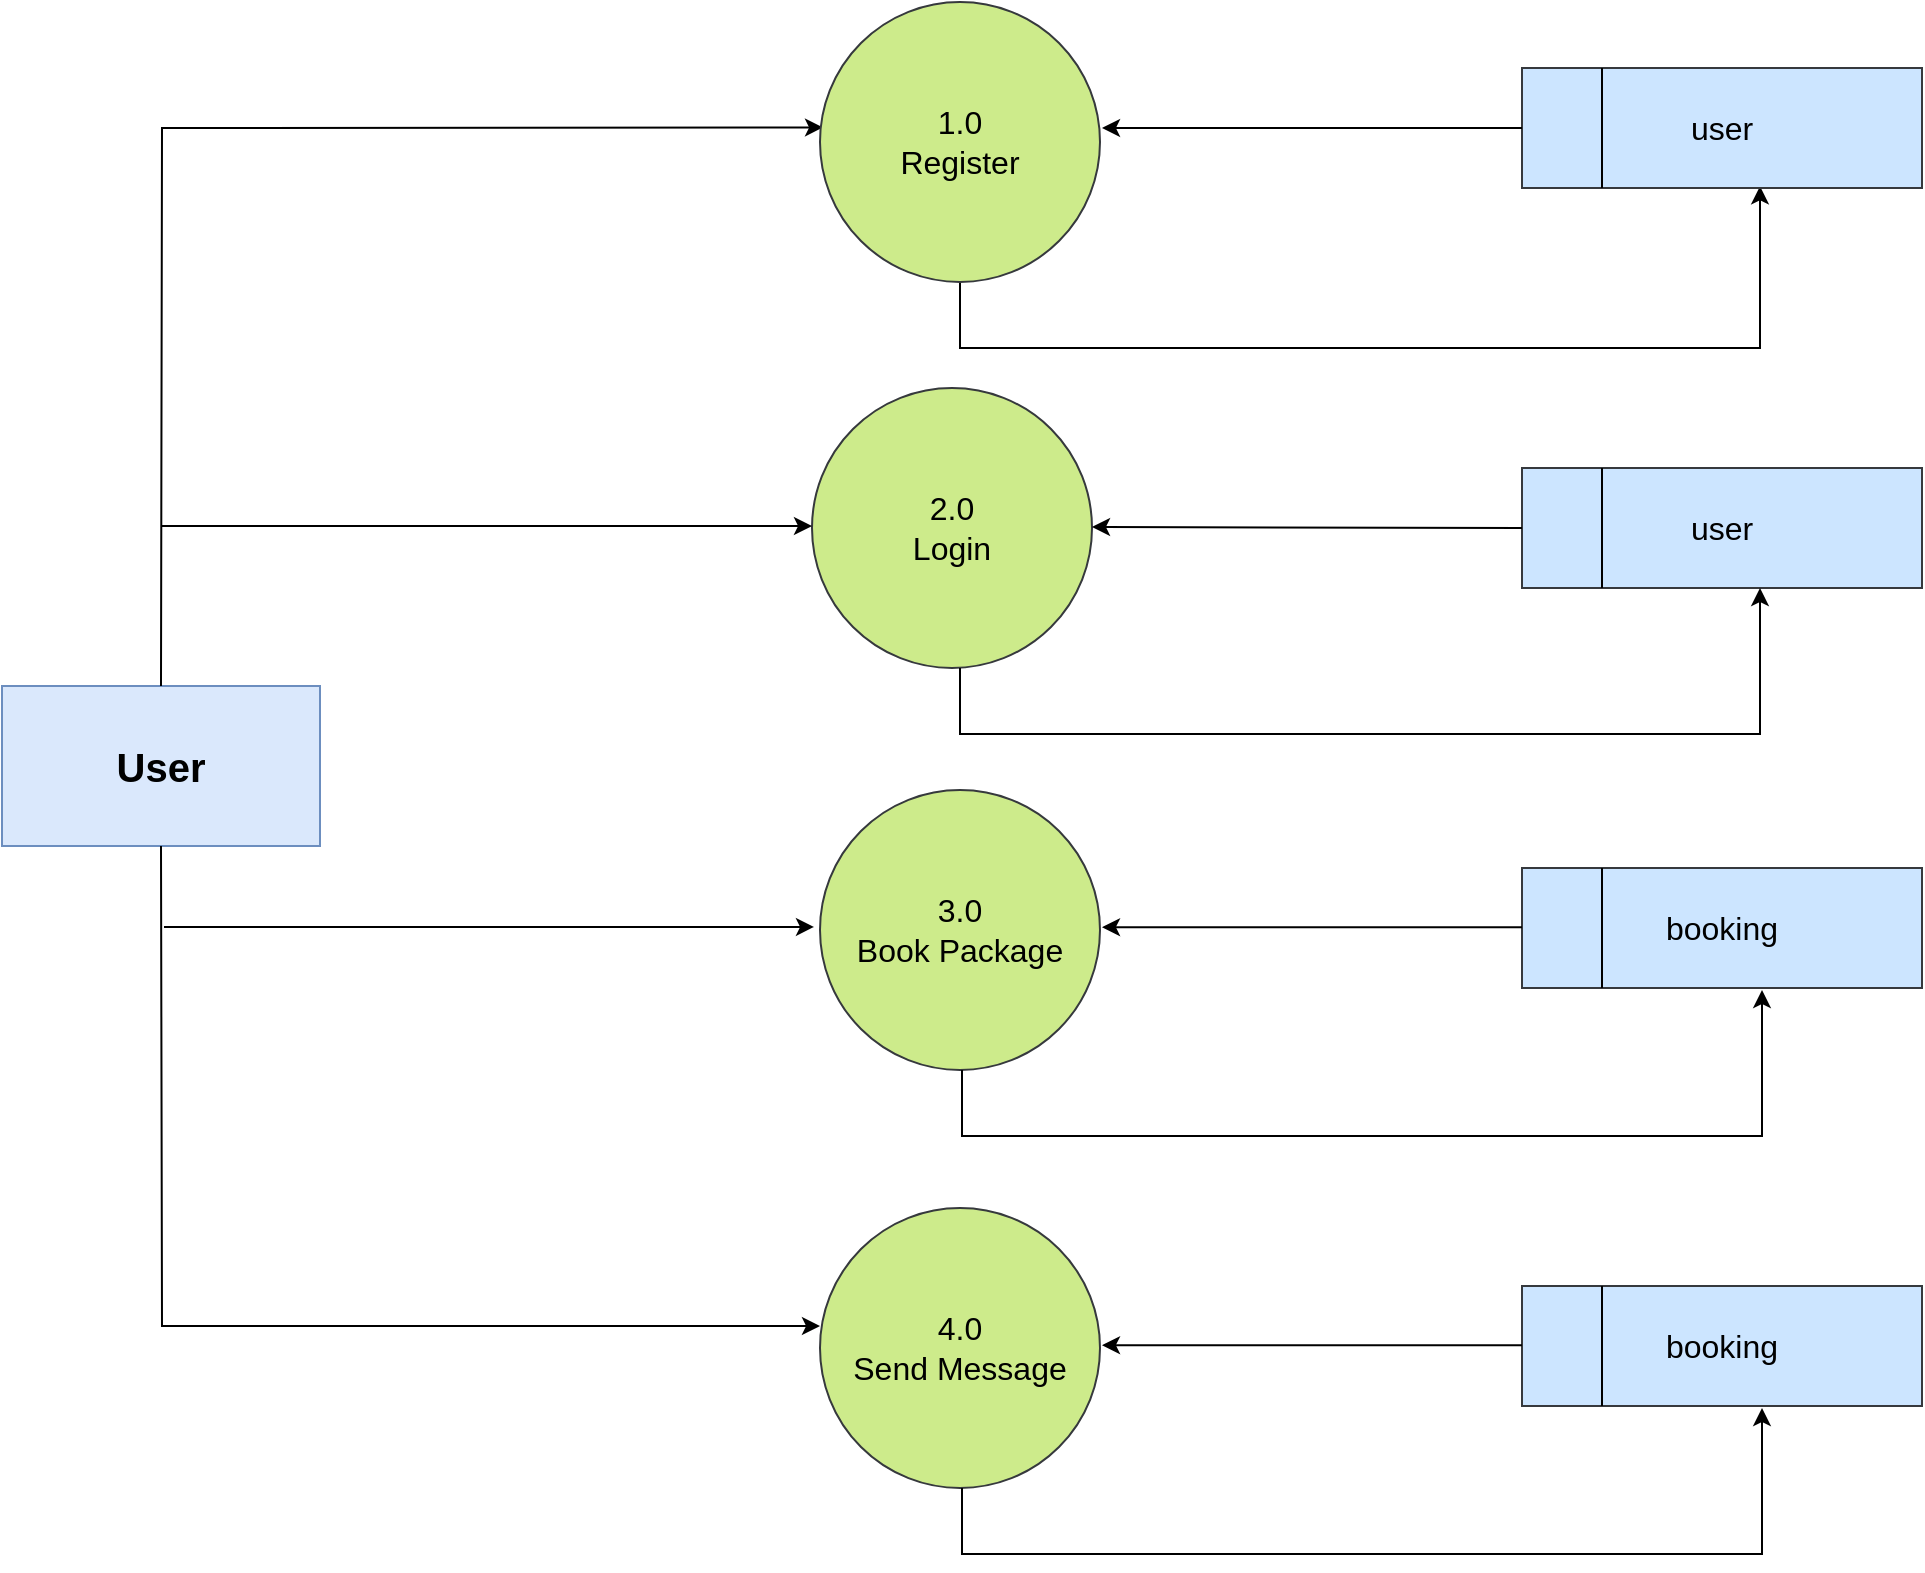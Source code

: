 <mxfile version="21.7.5" type="device">
  <diagram name="Page-1" id="w_C1iKdAjof2hLGjVRmb">
    <mxGraphModel dx="2333" dy="1187" grid="1" gridSize="10" guides="1" tooltips="1" connect="1" arrows="1" fold="1" page="1" pageScale="1" pageWidth="827" pageHeight="583" math="0" shadow="0">
      <root>
        <mxCell id="0" />
        <mxCell id="1" parent="0" />
        <mxCell id="Z2XLwvbqGipMTayrslaY-1" value="" style="endArrow=classic;html=1;rounded=0;entryX=0.595;entryY=0.986;entryDx=0;entryDy=0;entryPerimeter=0;" edge="1" parent="1" target="Z2XLwvbqGipMTayrslaY-10">
          <mxGeometry width="50" height="50" relative="1" as="geometry">
            <mxPoint x="559.0" y="157" as="sourcePoint" />
            <mxPoint x="960.0" y="204" as="targetPoint" />
            <Array as="points">
              <mxPoint x="559" y="190" />
              <mxPoint x="959" y="190" />
            </Array>
          </mxGeometry>
        </mxCell>
        <mxCell id="Z2XLwvbqGipMTayrslaY-2" value="User" style="rounded=0;whiteSpace=wrap;html=1;fillColor=#dae8fc;strokeColor=#6c8ebf;fontSize=20;fontStyle=1" vertex="1" parent="1">
          <mxGeometry x="80" y="359" width="159" height="80" as="geometry" />
        </mxCell>
        <mxCell id="Z2XLwvbqGipMTayrslaY-3" value="2.0&lt;br&gt;Login" style="ellipse;whiteSpace=wrap;html=1;aspect=fixed;fillColor=#cdeb8b;strokeColor=#36393d;fontSize=16;" vertex="1" parent="1">
          <mxGeometry x="485" y="210" width="140" height="140" as="geometry" />
        </mxCell>
        <mxCell id="Z2XLwvbqGipMTayrslaY-4" value="" style="endArrow=classic;html=1;rounded=0;exitX=0.5;exitY=0;exitDx=0;exitDy=0;entryX=0.018;entryY=0.448;entryDx=0;entryDy=0;entryPerimeter=0;" edge="1" parent="1" source="Z2XLwvbqGipMTayrslaY-2">
          <mxGeometry width="50" height="50" relative="1" as="geometry">
            <mxPoint x="159.5" y="240" as="sourcePoint" />
            <mxPoint x="490.52" y="79.72" as="targetPoint" />
            <Array as="points">
              <mxPoint x="160" y="80" />
            </Array>
          </mxGeometry>
        </mxCell>
        <mxCell id="Z2XLwvbqGipMTayrslaY-5" value="1.0&lt;br&gt;Register" style="ellipse;whiteSpace=wrap;html=1;aspect=fixed;fillColor=#cdeb8b;strokeColor=#36393d;fontSize=16;" vertex="1" parent="1">
          <mxGeometry x="489" y="17" width="140" height="140" as="geometry" />
        </mxCell>
        <mxCell id="Z2XLwvbqGipMTayrslaY-6" value="3.0&lt;br&gt;Book Package" style="ellipse;whiteSpace=wrap;html=1;aspect=fixed;fillColor=#cdeb8b;strokeColor=#36393d;fontSize=16;" vertex="1" parent="1">
          <mxGeometry x="489" y="411" width="140" height="140" as="geometry" />
        </mxCell>
        <mxCell id="Z2XLwvbqGipMTayrslaY-7" value="" style="endArrow=classic;html=1;rounded=0;entryX=0;entryY=0.5;entryDx=0;entryDy=0;" edge="1" parent="1">
          <mxGeometry width="50" height="50" relative="1" as="geometry">
            <mxPoint x="160" y="279" as="sourcePoint" />
            <mxPoint x="485" y="279" as="targetPoint" />
          </mxGeometry>
        </mxCell>
        <mxCell id="Z2XLwvbqGipMTayrslaY-8" value="" style="endArrow=classic;html=1;rounded=0;exitX=0.5;exitY=1;exitDx=0;exitDy=0;" edge="1" parent="1" source="Z2XLwvbqGipMTayrslaY-2">
          <mxGeometry width="50" height="50" relative="1" as="geometry">
            <mxPoint x="159.5" y="519" as="sourcePoint" />
            <mxPoint x="489" y="679" as="targetPoint" />
            <Array as="points">
              <mxPoint x="160" y="679" />
            </Array>
          </mxGeometry>
        </mxCell>
        <mxCell id="Z2XLwvbqGipMTayrslaY-9" value="" style="group" vertex="1" connectable="0" parent="1">
          <mxGeometry x="840" y="50" width="200" height="60" as="geometry" />
        </mxCell>
        <mxCell id="Z2XLwvbqGipMTayrslaY-10" value="&lt;font style=&quot;font-size: 16px;&quot;&gt;user&lt;/font&gt;" style="rounded=0;whiteSpace=wrap;html=1;fillColor=#cce5ff;strokeColor=#36393d;" vertex="1" parent="Z2XLwvbqGipMTayrslaY-9">
          <mxGeometry width="200" height="60" as="geometry" />
        </mxCell>
        <mxCell id="Z2XLwvbqGipMTayrslaY-11" value="" style="endArrow=none;html=1;rounded=0;" edge="1" parent="Z2XLwvbqGipMTayrslaY-9">
          <mxGeometry width="50" height="50" relative="1" as="geometry">
            <mxPoint x="40" y="60" as="sourcePoint" />
            <mxPoint x="40" as="targetPoint" />
          </mxGeometry>
        </mxCell>
        <mxCell id="Z2XLwvbqGipMTayrslaY-12" value="" style="group" vertex="1" connectable="0" parent="1">
          <mxGeometry x="840" y="250" width="200" height="60" as="geometry" />
        </mxCell>
        <mxCell id="Z2XLwvbqGipMTayrslaY-13" value="&lt;span style=&quot;font-size: 16px;&quot;&gt;user&lt;/span&gt;" style="rounded=0;whiteSpace=wrap;html=1;fillColor=#cce5ff;strokeColor=#36393d;" vertex="1" parent="Z2XLwvbqGipMTayrslaY-12">
          <mxGeometry width="200" height="60" as="geometry" />
        </mxCell>
        <mxCell id="Z2XLwvbqGipMTayrslaY-14" value="" style="endArrow=none;html=1;rounded=0;" edge="1" parent="Z2XLwvbqGipMTayrslaY-12">
          <mxGeometry width="50" height="50" relative="1" as="geometry">
            <mxPoint x="40" y="60" as="sourcePoint" />
            <mxPoint x="40" as="targetPoint" />
          </mxGeometry>
        </mxCell>
        <mxCell id="Z2XLwvbqGipMTayrslaY-15" value="" style="group" vertex="1" connectable="0" parent="1">
          <mxGeometry x="840" y="450" width="200" height="60" as="geometry" />
        </mxCell>
        <mxCell id="Z2XLwvbqGipMTayrslaY-16" value="&lt;font style=&quot;font-size: 16px;&quot;&gt;booking&lt;/font&gt;" style="rounded=0;whiteSpace=wrap;html=1;fillColor=#cce5ff;strokeColor=#36393d;" vertex="1" parent="Z2XLwvbqGipMTayrslaY-15">
          <mxGeometry width="200" height="60" as="geometry" />
        </mxCell>
        <mxCell id="Z2XLwvbqGipMTayrslaY-17" value="" style="endArrow=none;html=1;rounded=0;" edge="1" parent="Z2XLwvbqGipMTayrslaY-15">
          <mxGeometry width="50" height="50" relative="1" as="geometry">
            <mxPoint x="40" y="60" as="sourcePoint" />
            <mxPoint x="40" as="targetPoint" />
          </mxGeometry>
        </mxCell>
        <mxCell id="Z2XLwvbqGipMTayrslaY-18" value="" style="endArrow=classic;html=1;rounded=0;" edge="1" parent="1">
          <mxGeometry width="50" height="50" relative="1" as="geometry">
            <mxPoint x="559.0" y="350" as="sourcePoint" />
            <mxPoint x="959" y="310" as="targetPoint" />
            <Array as="points">
              <mxPoint x="559" y="383" />
              <mxPoint x="959" y="383" />
            </Array>
          </mxGeometry>
        </mxCell>
        <mxCell id="Z2XLwvbqGipMTayrslaY-19" value="" style="endArrow=classic;html=1;rounded=0;" edge="1" parent="1">
          <mxGeometry width="50" height="50" relative="1" as="geometry">
            <mxPoint x="560.0" y="551" as="sourcePoint" />
            <mxPoint x="960" y="511" as="targetPoint" />
            <Array as="points">
              <mxPoint x="560" y="584" />
              <mxPoint x="960" y="584" />
            </Array>
          </mxGeometry>
        </mxCell>
        <mxCell id="Z2XLwvbqGipMTayrslaY-20" value="" style="endArrow=classic;html=1;rounded=0;exitX=0;exitY=0.5;exitDx=0;exitDy=0;" edge="1" parent="1" source="Z2XLwvbqGipMTayrslaY-10">
          <mxGeometry width="50" height="50" relative="1" as="geometry">
            <mxPoint x="700" y="240" as="sourcePoint" />
            <mxPoint x="630" y="80" as="targetPoint" />
          </mxGeometry>
        </mxCell>
        <mxCell id="Z2XLwvbqGipMTayrslaY-21" value="" style="endArrow=classic;html=1;rounded=0;exitX=0;exitY=0.5;exitDx=0;exitDy=0;" edge="1" parent="1" source="Z2XLwvbqGipMTayrslaY-13">
          <mxGeometry width="50" height="50" relative="1" as="geometry">
            <mxPoint x="835" y="279.47" as="sourcePoint" />
            <mxPoint x="625" y="279.47" as="targetPoint" />
          </mxGeometry>
        </mxCell>
        <mxCell id="Z2XLwvbqGipMTayrslaY-22" value="" style="endArrow=classic;html=1;rounded=0;exitX=0;exitY=0.5;exitDx=0;exitDy=0;" edge="1" parent="1">
          <mxGeometry width="50" height="50" relative="1" as="geometry">
            <mxPoint x="840" y="479.57" as="sourcePoint" />
            <mxPoint x="630" y="479.57" as="targetPoint" />
          </mxGeometry>
        </mxCell>
        <mxCell id="Z2XLwvbqGipMTayrslaY-23" value="4.0&lt;br&gt;Send Message" style="ellipse;whiteSpace=wrap;html=1;aspect=fixed;fillColor=#cdeb8b;strokeColor=#36393d;fontSize=16;" vertex="1" parent="1">
          <mxGeometry x="489" y="620" width="140" height="140" as="geometry" />
        </mxCell>
        <mxCell id="Z2XLwvbqGipMTayrslaY-24" value="" style="group" vertex="1" connectable="0" parent="1">
          <mxGeometry x="840" y="659" width="200" height="60" as="geometry" />
        </mxCell>
        <mxCell id="Z2XLwvbqGipMTayrslaY-25" value="&lt;font style=&quot;font-size: 16px;&quot;&gt;booking&lt;/font&gt;" style="rounded=0;whiteSpace=wrap;html=1;fillColor=#cce5ff;strokeColor=#36393d;" vertex="1" parent="Z2XLwvbqGipMTayrslaY-24">
          <mxGeometry width="200" height="60" as="geometry" />
        </mxCell>
        <mxCell id="Z2XLwvbqGipMTayrslaY-26" value="" style="endArrow=none;html=1;rounded=0;" edge="1" parent="Z2XLwvbqGipMTayrslaY-24">
          <mxGeometry width="50" height="50" relative="1" as="geometry">
            <mxPoint x="40" y="60" as="sourcePoint" />
            <mxPoint x="40" as="targetPoint" />
          </mxGeometry>
        </mxCell>
        <mxCell id="Z2XLwvbqGipMTayrslaY-27" value="" style="endArrow=classic;html=1;rounded=0;" edge="1" parent="1">
          <mxGeometry width="50" height="50" relative="1" as="geometry">
            <mxPoint x="560.0" y="760" as="sourcePoint" />
            <mxPoint x="960" y="720" as="targetPoint" />
            <Array as="points">
              <mxPoint x="560" y="793" />
              <mxPoint x="960" y="793" />
            </Array>
          </mxGeometry>
        </mxCell>
        <mxCell id="Z2XLwvbqGipMTayrslaY-28" value="" style="endArrow=classic;html=1;rounded=0;exitX=0;exitY=0.5;exitDx=0;exitDy=0;" edge="1" parent="1">
          <mxGeometry width="50" height="50" relative="1" as="geometry">
            <mxPoint x="840" y="688.57" as="sourcePoint" />
            <mxPoint x="630" y="688.57" as="targetPoint" />
          </mxGeometry>
        </mxCell>
        <mxCell id="Z2XLwvbqGipMTayrslaY-35" value="" style="endArrow=classic;html=1;rounded=0;entryX=0;entryY=0.5;entryDx=0;entryDy=0;" edge="1" parent="1">
          <mxGeometry width="50" height="50" relative="1" as="geometry">
            <mxPoint x="161" y="479.47" as="sourcePoint" />
            <mxPoint x="486" y="479.47" as="targetPoint" />
          </mxGeometry>
        </mxCell>
      </root>
    </mxGraphModel>
  </diagram>
</mxfile>
